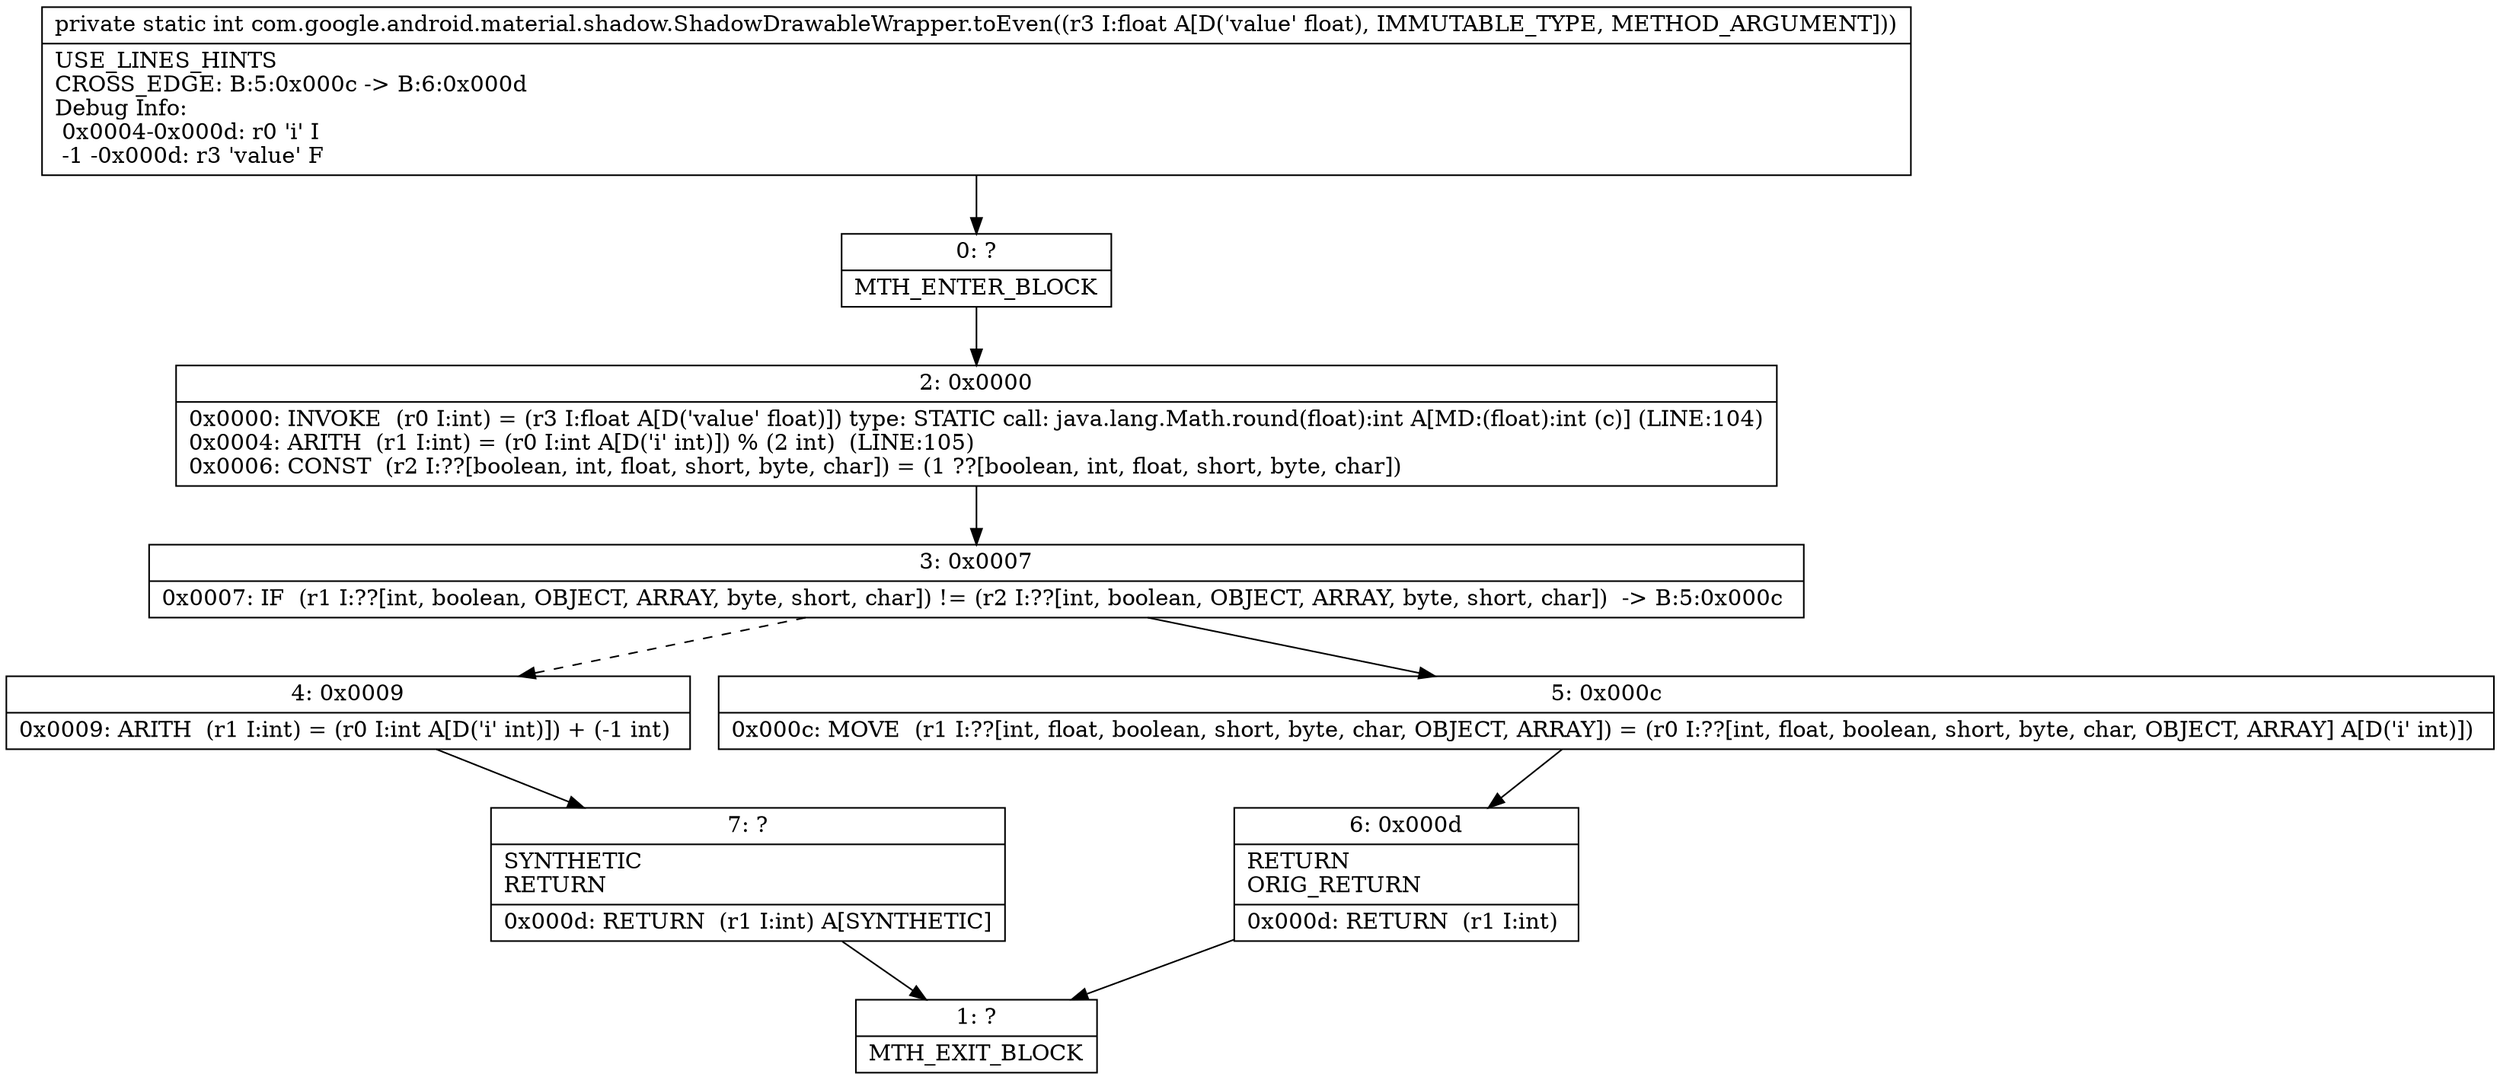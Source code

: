digraph "CFG forcom.google.android.material.shadow.ShadowDrawableWrapper.toEven(F)I" {
Node_0 [shape=record,label="{0\:\ ?|MTH_ENTER_BLOCK\l}"];
Node_2 [shape=record,label="{2\:\ 0x0000|0x0000: INVOKE  (r0 I:int) = (r3 I:float A[D('value' float)]) type: STATIC call: java.lang.Math.round(float):int A[MD:(float):int (c)] (LINE:104)\l0x0004: ARITH  (r1 I:int) = (r0 I:int A[D('i' int)]) % (2 int)  (LINE:105)\l0x0006: CONST  (r2 I:??[boolean, int, float, short, byte, char]) = (1 ??[boolean, int, float, short, byte, char]) \l}"];
Node_3 [shape=record,label="{3\:\ 0x0007|0x0007: IF  (r1 I:??[int, boolean, OBJECT, ARRAY, byte, short, char]) != (r2 I:??[int, boolean, OBJECT, ARRAY, byte, short, char])  \-\> B:5:0x000c \l}"];
Node_4 [shape=record,label="{4\:\ 0x0009|0x0009: ARITH  (r1 I:int) = (r0 I:int A[D('i' int)]) + (\-1 int) \l}"];
Node_7 [shape=record,label="{7\:\ ?|SYNTHETIC\lRETURN\l|0x000d: RETURN  (r1 I:int) A[SYNTHETIC]\l}"];
Node_1 [shape=record,label="{1\:\ ?|MTH_EXIT_BLOCK\l}"];
Node_5 [shape=record,label="{5\:\ 0x000c|0x000c: MOVE  (r1 I:??[int, float, boolean, short, byte, char, OBJECT, ARRAY]) = (r0 I:??[int, float, boolean, short, byte, char, OBJECT, ARRAY] A[D('i' int)]) \l}"];
Node_6 [shape=record,label="{6\:\ 0x000d|RETURN\lORIG_RETURN\l|0x000d: RETURN  (r1 I:int) \l}"];
MethodNode[shape=record,label="{private static int com.google.android.material.shadow.ShadowDrawableWrapper.toEven((r3 I:float A[D('value' float), IMMUTABLE_TYPE, METHOD_ARGUMENT]))  | USE_LINES_HINTS\lCROSS_EDGE: B:5:0x000c \-\> B:6:0x000d\lDebug Info:\l  0x0004\-0x000d: r0 'i' I\l  \-1 \-0x000d: r3 'value' F\l}"];
MethodNode -> Node_0;Node_0 -> Node_2;
Node_2 -> Node_3;
Node_3 -> Node_4[style=dashed];
Node_3 -> Node_5;
Node_4 -> Node_7;
Node_7 -> Node_1;
Node_5 -> Node_6;
Node_6 -> Node_1;
}

